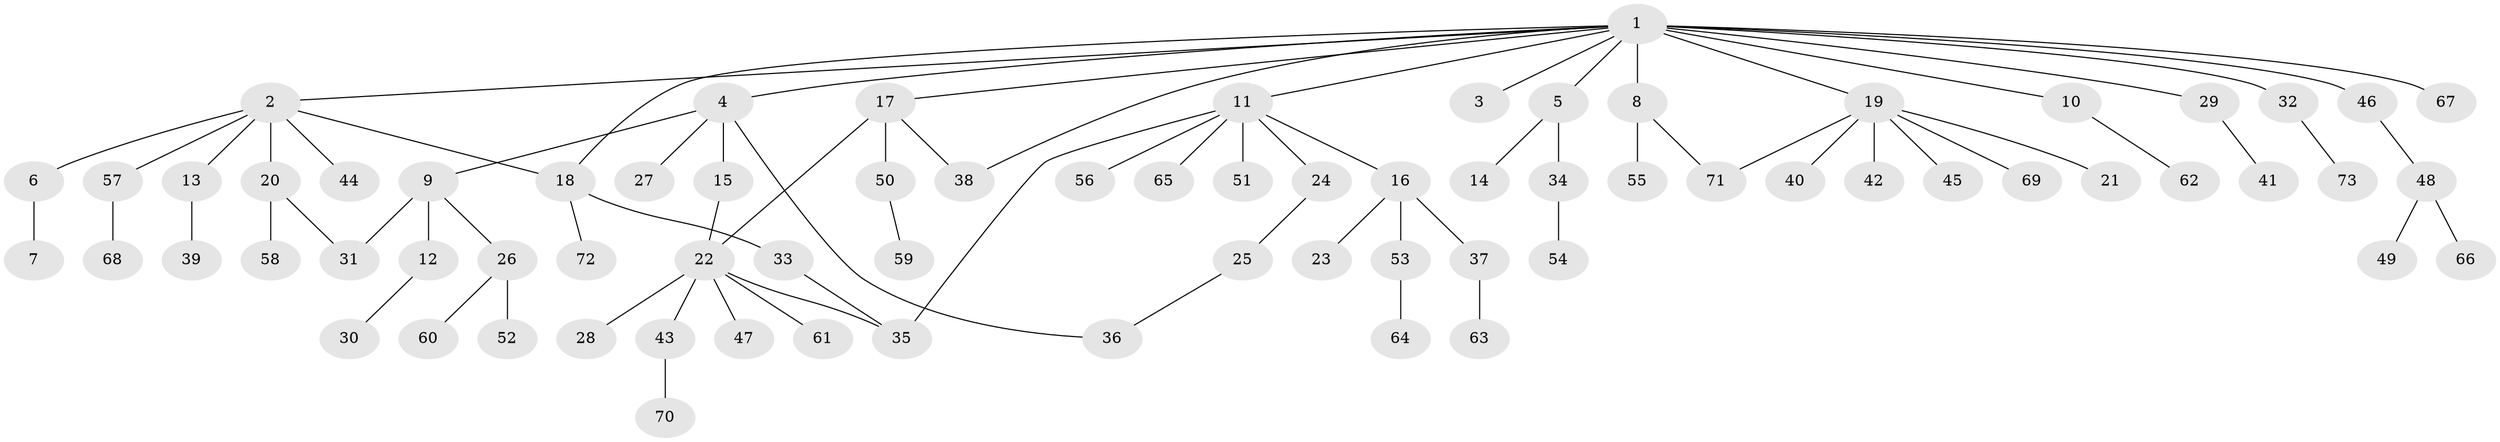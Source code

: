 // original degree distribution, {26: 0.006944444444444444, 8: 0.020833333333333332, 2: 0.14583333333333334, 6: 0.020833333333333332, 3: 0.11805555555555555, 1: 0.625, 11: 0.006944444444444444, 5: 0.013888888888888888, 7: 0.006944444444444444, 9: 0.006944444444444444, 4: 0.027777777777777776}
// Generated by graph-tools (version 1.1) at 2025/35/03/09/25 02:35:18]
// undirected, 73 vertices, 80 edges
graph export_dot {
graph [start="1"]
  node [color=gray90,style=filled];
  1;
  2;
  3;
  4;
  5;
  6;
  7;
  8;
  9;
  10;
  11;
  12;
  13;
  14;
  15;
  16;
  17;
  18;
  19;
  20;
  21;
  22;
  23;
  24;
  25;
  26;
  27;
  28;
  29;
  30;
  31;
  32;
  33;
  34;
  35;
  36;
  37;
  38;
  39;
  40;
  41;
  42;
  43;
  44;
  45;
  46;
  47;
  48;
  49;
  50;
  51;
  52;
  53;
  54;
  55;
  56;
  57;
  58;
  59;
  60;
  61;
  62;
  63;
  64;
  65;
  66;
  67;
  68;
  69;
  70;
  71;
  72;
  73;
  1 -- 2 [weight=1.0];
  1 -- 3 [weight=1.0];
  1 -- 4 [weight=1.0];
  1 -- 5 [weight=1.0];
  1 -- 8 [weight=10.0];
  1 -- 10 [weight=1.0];
  1 -- 11 [weight=1.0];
  1 -- 17 [weight=1.0];
  1 -- 18 [weight=1.0];
  1 -- 19 [weight=1.0];
  1 -- 29 [weight=1.0];
  1 -- 32 [weight=1.0];
  1 -- 38 [weight=1.0];
  1 -- 46 [weight=1.0];
  1 -- 67 [weight=1.0];
  2 -- 6 [weight=1.0];
  2 -- 13 [weight=1.0];
  2 -- 18 [weight=1.0];
  2 -- 20 [weight=1.0];
  2 -- 44 [weight=1.0];
  2 -- 57 [weight=1.0];
  4 -- 9 [weight=1.0];
  4 -- 15 [weight=1.0];
  4 -- 27 [weight=1.0];
  4 -- 36 [weight=1.0];
  5 -- 14 [weight=2.0];
  5 -- 34 [weight=1.0];
  6 -- 7 [weight=1.0];
  8 -- 55 [weight=1.0];
  8 -- 71 [weight=1.0];
  9 -- 12 [weight=7.0];
  9 -- 26 [weight=1.0];
  9 -- 31 [weight=1.0];
  10 -- 62 [weight=1.0];
  11 -- 16 [weight=1.0];
  11 -- 24 [weight=1.0];
  11 -- 35 [weight=1.0];
  11 -- 51 [weight=1.0];
  11 -- 56 [weight=1.0];
  11 -- 65 [weight=1.0];
  12 -- 30 [weight=1.0];
  13 -- 39 [weight=1.0];
  15 -- 22 [weight=1.0];
  16 -- 23 [weight=1.0];
  16 -- 37 [weight=1.0];
  16 -- 53 [weight=1.0];
  17 -- 22 [weight=1.0];
  17 -- 38 [weight=1.0];
  17 -- 50 [weight=3.0];
  18 -- 33 [weight=1.0];
  18 -- 72 [weight=1.0];
  19 -- 21 [weight=1.0];
  19 -- 40 [weight=1.0];
  19 -- 42 [weight=1.0];
  19 -- 45 [weight=1.0];
  19 -- 69 [weight=1.0];
  19 -- 71 [weight=1.0];
  20 -- 31 [weight=1.0];
  20 -- 58 [weight=2.0];
  22 -- 28 [weight=1.0];
  22 -- 35 [weight=2.0];
  22 -- 43 [weight=1.0];
  22 -- 47 [weight=1.0];
  22 -- 61 [weight=1.0];
  24 -- 25 [weight=2.0];
  25 -- 36 [weight=1.0];
  26 -- 52 [weight=3.0];
  26 -- 60 [weight=1.0];
  29 -- 41 [weight=2.0];
  32 -- 73 [weight=1.0];
  33 -- 35 [weight=1.0];
  34 -- 54 [weight=1.0];
  37 -- 63 [weight=1.0];
  43 -- 70 [weight=2.0];
  46 -- 48 [weight=1.0];
  48 -- 49 [weight=1.0];
  48 -- 66 [weight=1.0];
  50 -- 59 [weight=1.0];
  53 -- 64 [weight=1.0];
  57 -- 68 [weight=1.0];
}
